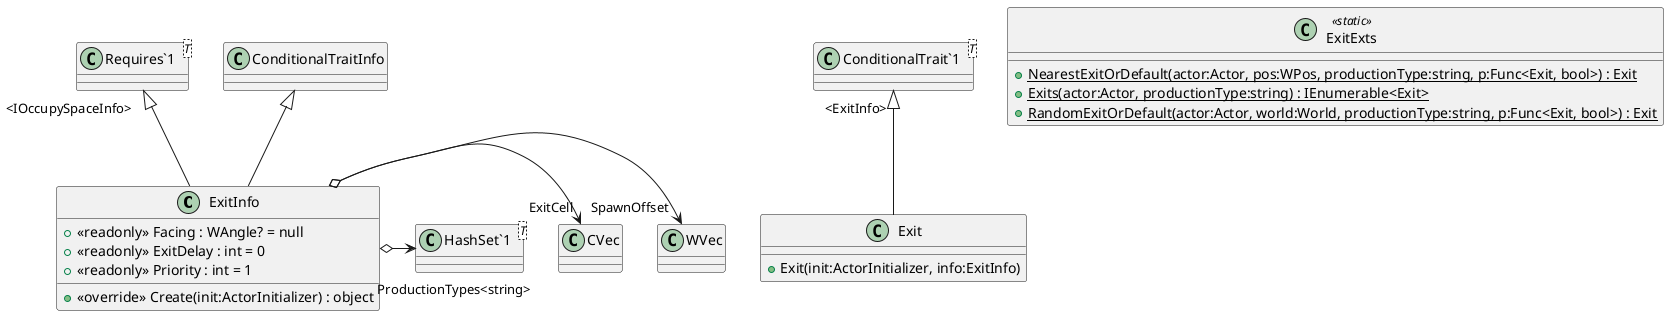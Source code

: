 @startuml
class ExitInfo {
    + <<readonly>> Facing : WAngle? = null
    + <<readonly>> ExitDelay : int = 0
    + <<readonly>> Priority : int = 1
    + <<override>> Create(init:ActorInitializer) : object
}
class Exit {
    + Exit(init:ActorInitializer, info:ExitInfo)
}
class ExitExts <<static>> {
    + {static} NearestExitOrDefault(actor:Actor, pos:WPos, productionType:string, p:Func<Exit, bool>) : Exit
    + {static} Exits(actor:Actor, productionType:string) : IEnumerable<Exit>
    + {static} RandomExitOrDefault(actor:Actor, world:World, productionType:string, p:Func<Exit, bool>) : Exit
}
class "Requires`1"<T> {
}
class "HashSet`1"<T> {
}
class "ConditionalTrait`1"<T> {
}
ConditionalTraitInfo <|-- ExitInfo
"Requires`1" "<IOccupySpaceInfo>" <|-- ExitInfo
ExitInfo o-> "SpawnOffset" WVec
ExitInfo o-> "ExitCell" CVec
ExitInfo o-> "ProductionTypes<string>" "HashSet`1"
"ConditionalTrait`1" "<ExitInfo>" <|-- Exit
@enduml
